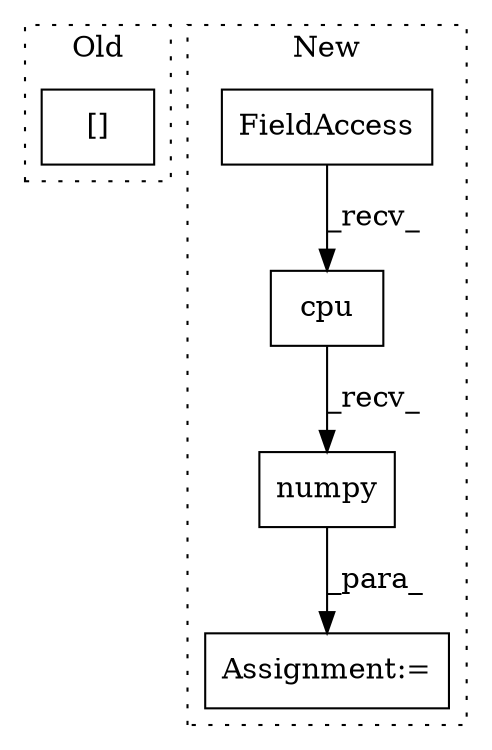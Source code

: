 digraph G {
subgraph cluster0 {
1 [label="[]" a="2" s="5796,5828" l="7,1" shape="box"];
label = "Old";
style="dotted";
}
subgraph cluster1 {
2 [label="numpy" a="32" s="5784" l="7" shape="box"];
3 [label="Assignment:=" a="7" s="5992" l="1" shape="box"];
4 [label="cpu" a="32" s="5778" l="5" shape="box"];
5 [label="FieldAccess" a="22" s="5760" l="17" shape="box"];
label = "New";
style="dotted";
}
2 -> 3 [label="_para_"];
4 -> 2 [label="_recv_"];
5 -> 4 [label="_recv_"];
}
